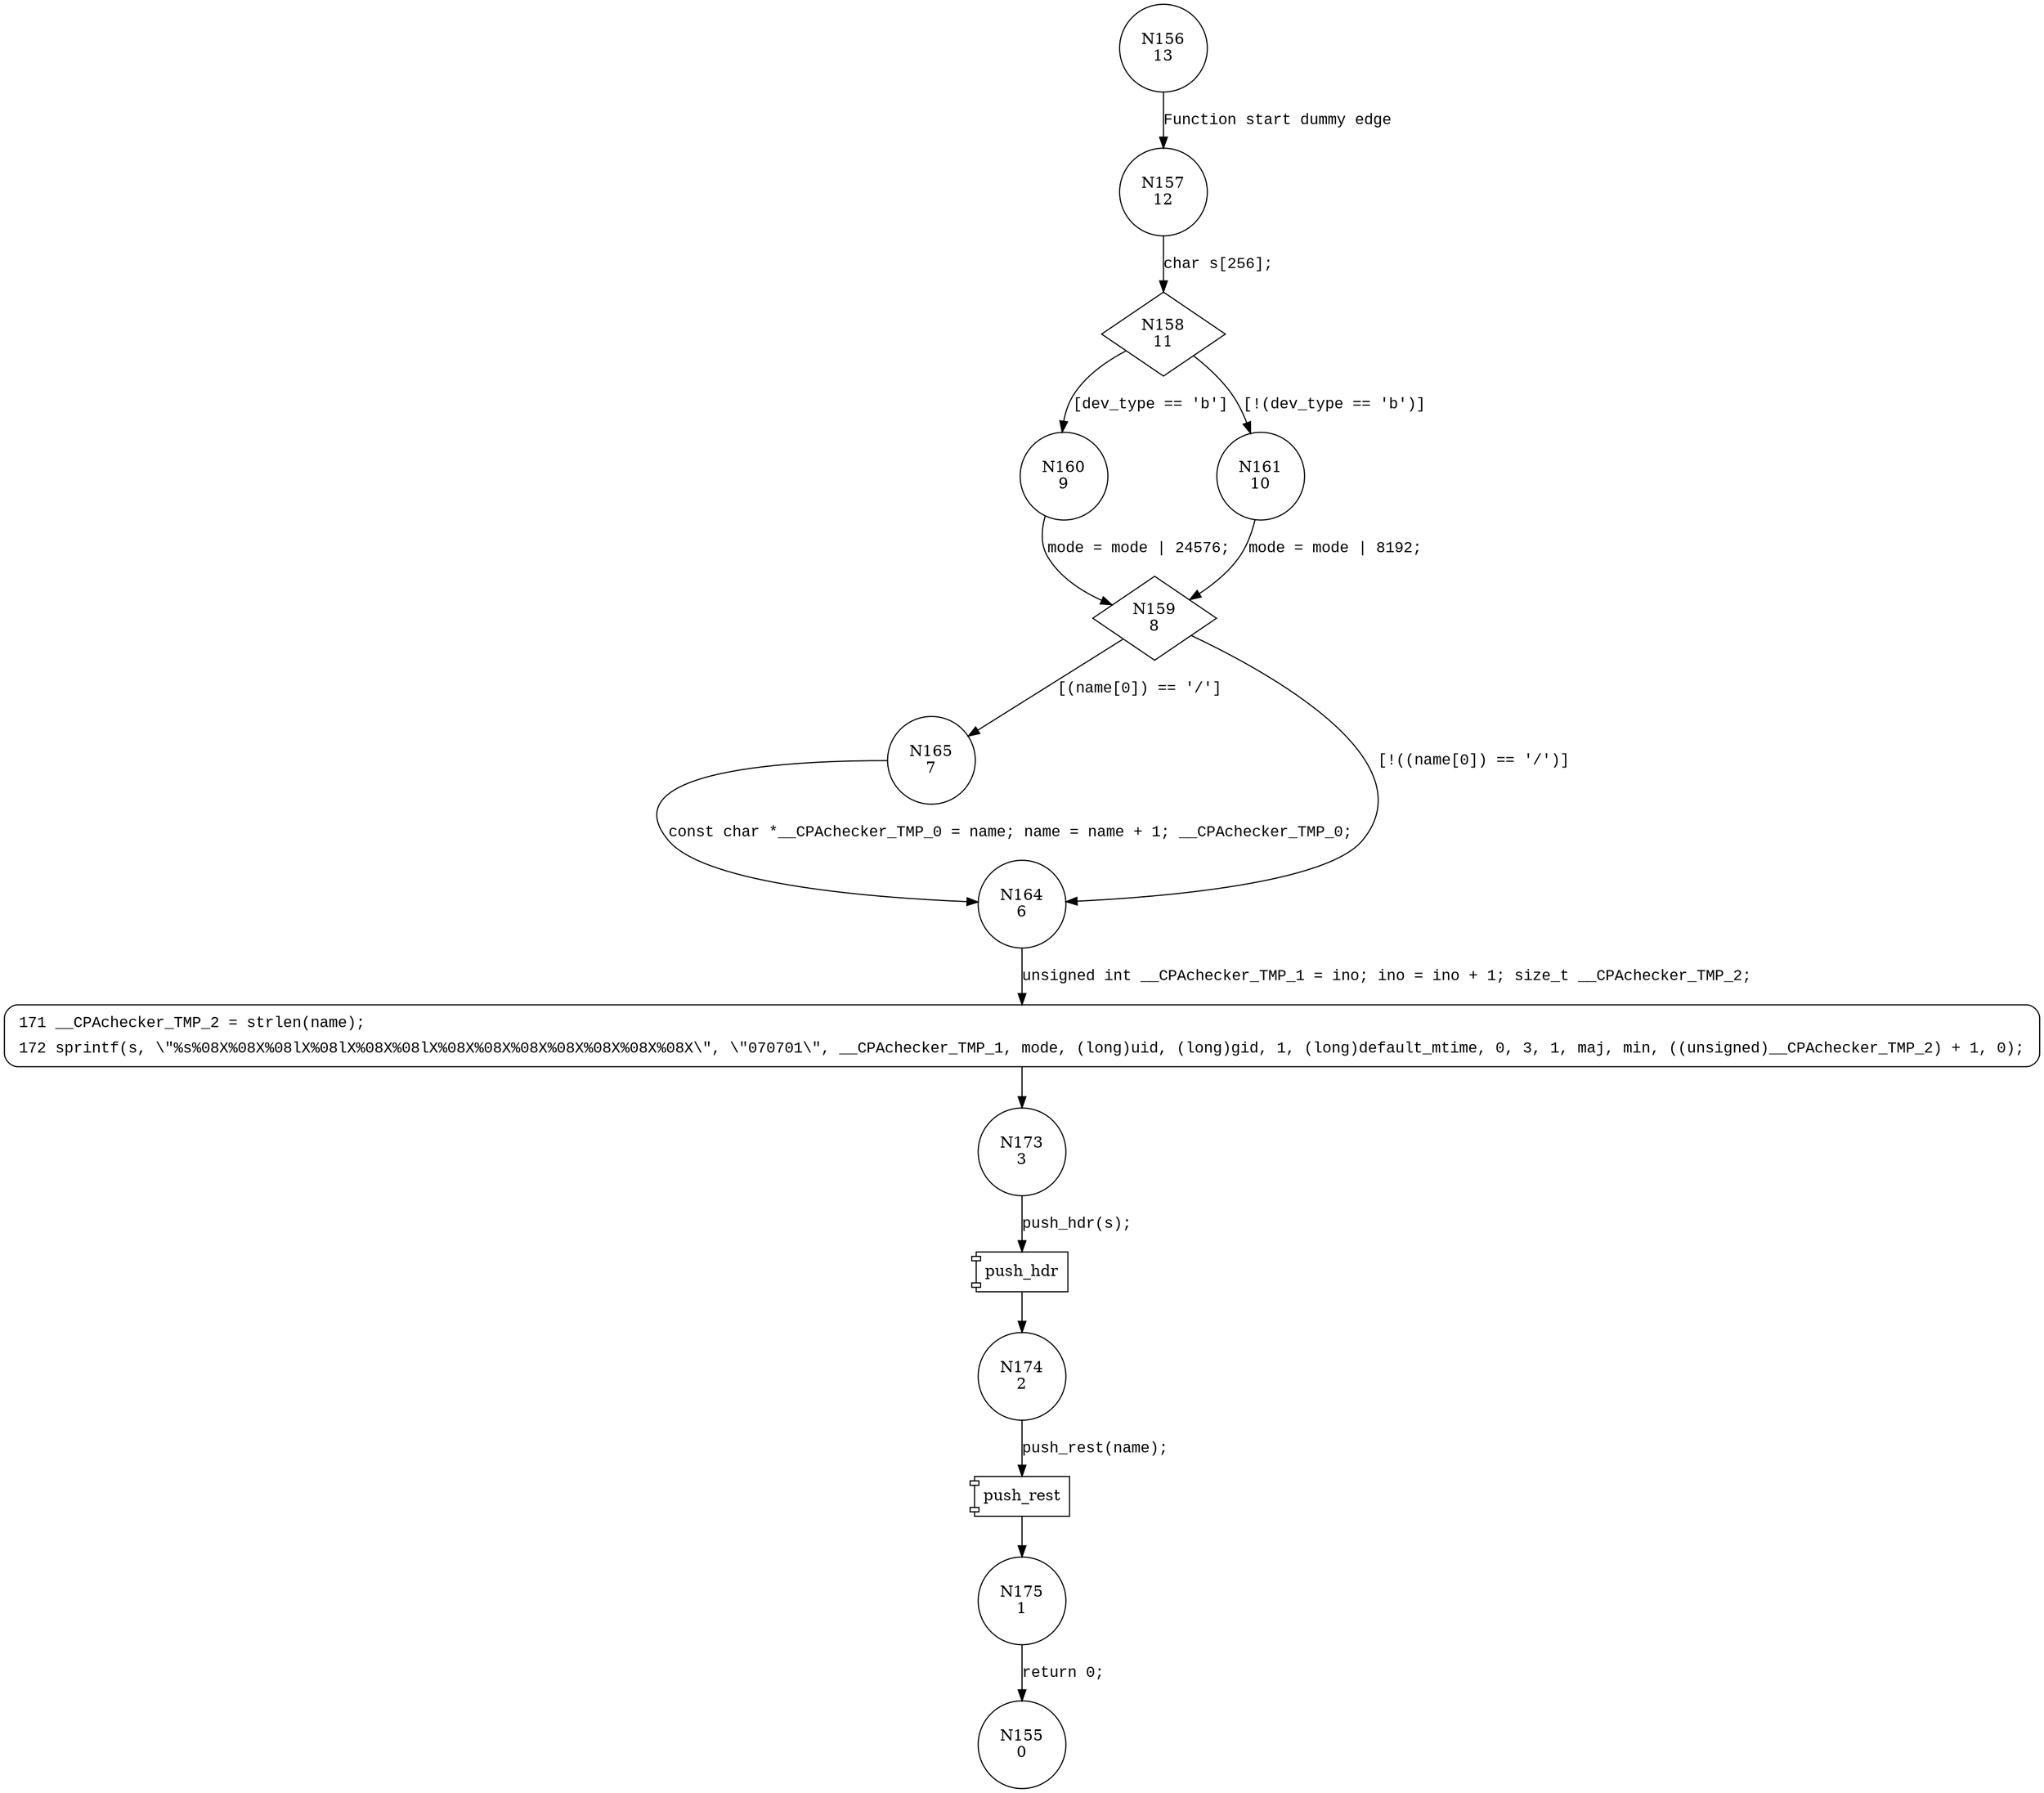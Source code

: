 digraph cpio_mknod {
156 [shape="circle" label="N156\n13"]
157 [shape="circle" label="N157\n12"]
158 [shape="diamond" label="N158\n11"]
160 [shape="circle" label="N160\n9"]
161 [shape="circle" label="N161\n10"]
159 [shape="diamond" label="N159\n8"]
165 [shape="circle" label="N165\n7"]
164 [shape="circle" label="N164\n6"]
171 [shape="circle" label="N171\n5"]
173 [shape="circle" label="N173\n3"]
174 [shape="circle" label="N174\n2"]
175 [shape="circle" label="N175\n1"]
155 [shape="circle" label="N155\n0"]
171 [style="filled,bold" penwidth="1" fillcolor="white" fontname="Courier New" shape="Mrecord" label=<<table border="0" cellborder="0" cellpadding="3" bgcolor="white"><tr><td align="right">171</td><td align="left">__CPAchecker_TMP_2 = strlen(name);</td></tr><tr><td align="right">172</td><td align="left">sprintf(s, \"%s%08X%08X%08lX%08lX%08X%08lX%08X%08X%08X%08X%08X%08X%08X\", \"070701\", __CPAchecker_TMP_1, mode, (long)uid, (long)gid, 1, (long)default_mtime, 0, 3, 1, maj, min, ((unsigned)__CPAchecker_TMP_2) + 1, 0);</td></tr></table>>]
171 -> 173[label=""]
156 -> 157 [label="Function start dummy edge" fontname="Courier New"]
158 -> 160 [label="[dev_type == 'b']" fontname="Courier New"]
158 -> 161 [label="[!(dev_type == 'b')]" fontname="Courier New"]
159 -> 165 [label="[(name[0]) == '/']" fontname="Courier New"]
159 -> 164 [label="[!((name[0]) == '/')]" fontname="Courier New"]
164 -> 171 [label="unsigned int __CPAchecker_TMP_1 = ino; ino = ino + 1; size_t __CPAchecker_TMP_2;" fontname="Courier New"]
100011 [shape="component" label="push_hdr"]
173 -> 100011 [label="push_hdr(s);" fontname="Courier New"]
100011 -> 174 [label="" fontname="Courier New"]
100012 [shape="component" label="push_rest"]
174 -> 100012 [label="push_rest(name);" fontname="Courier New"]
100012 -> 175 [label="" fontname="Courier New"]
165 -> 164 [label="const char *__CPAchecker_TMP_0 = name; name = name + 1; __CPAchecker_TMP_0; " fontname="Courier New"]
157 -> 158 [label="char s[256];" fontname="Courier New"]
161 -> 159 [label="mode = mode | 8192; " fontname="Courier New"]
175 -> 155 [label="return 0;" fontname="Courier New"]
160 -> 159 [label="mode = mode | 24576; " fontname="Courier New"]
}